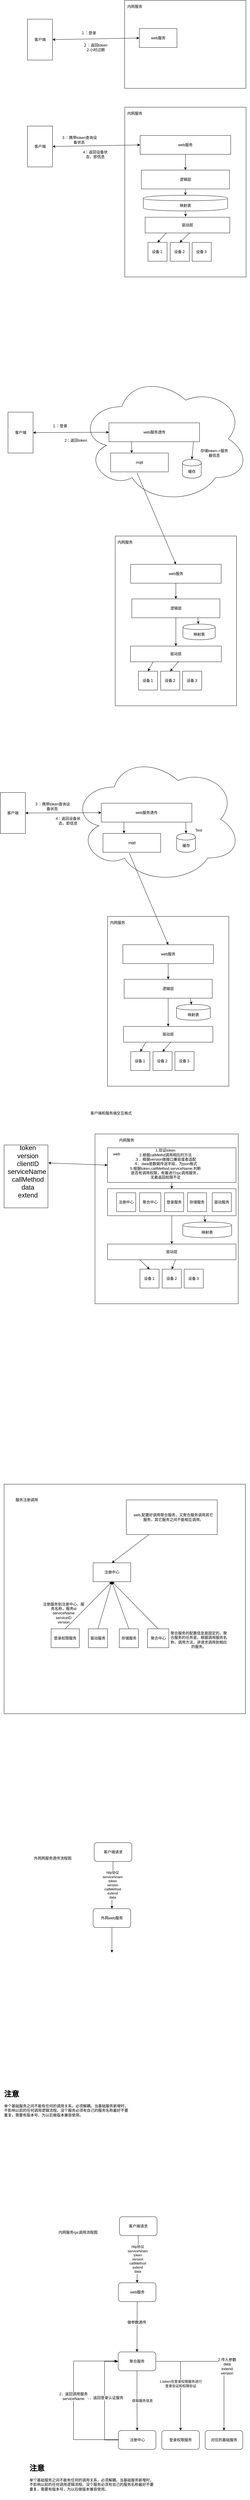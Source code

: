 <mxfile version="10.8.5" type="device"><diagram id="QheLz47BeEWIalcSN6nr" name="Page-1"><mxGraphModel dx="1074" dy="792" grid="1" gridSize="10" guides="1" tooltips="1" connect="1" arrows="1" fold="1" page="1" pageScale="1" pageWidth="827" pageHeight="1169" math="0" shadow="0"><root><mxCell id="0"/><mxCell id="1" parent="0"/><mxCell id="Yyx5vrBMHqemGRIIBOED-1" value="客户端" style="rounded=0;whiteSpace=wrap;html=1;" parent="1" vertex="1"><mxGeometry x="114.5" y="90" width="80" height="130" as="geometry"/></mxCell><mxCell id="Yyx5vrBMHqemGRIIBOED-3" value="" style="rounded=0;whiteSpace=wrap;html=1;" parent="1" vertex="1"><mxGeometry x="424.5" y="30" width="387" height="280" as="geometry"/></mxCell><mxCell id="Yyx5vrBMHqemGRIIBOED-7" value="１：登录" style="text;html=1;strokeColor=none;fillColor=none;align=center;verticalAlign=middle;whiteSpace=wrap;rounded=0;" parent="1" vertex="1"><mxGeometry x="280" y="124" width="59" height="20" as="geometry"/></mxCell><mxCell id="Yyx5vrBMHqemGRIIBOED-8" value="内网服务" style="text;html=1;strokeColor=none;fillColor=none;align=center;verticalAlign=middle;whiteSpace=wrap;rounded=0;" parent="1" vertex="1"><mxGeometry x="431.5" y="40" width="50" height="20" as="geometry"/></mxCell><mxCell id="Yyx5vrBMHqemGRIIBOED-9" value="web服务" style="rounded=0;whiteSpace=wrap;html=1;" parent="1" vertex="1"><mxGeometry x="471.5" y="120" width="120" height="60" as="geometry"/></mxCell><mxCell id="Yyx5vrBMHqemGRIIBOED-11" value="" style="endArrow=classic;startArrow=classic;html=1;entryX=0;entryY=0.5;entryDx=0;entryDy=0;exitX=1;exitY=0.5;exitDx=0;exitDy=0;" parent="1" source="Yyx5vrBMHqemGRIIBOED-1" target="Yyx5vrBMHqemGRIIBOED-9" edge="1"><mxGeometry width="50" height="50" relative="1" as="geometry"><mxPoint x="114.5" y="444" as="sourcePoint"/><mxPoint x="164.5" y="394" as="targetPoint"/></mxGeometry></mxCell><mxCell id="Yyx5vrBMHqemGRIIBOED-12" value="２：返回token２小时过期" style="text;html=1;strokeColor=none;fillColor=none;align=center;verticalAlign=middle;whiteSpace=wrap;rounded=0;" parent="1" vertex="1"><mxGeometry x="286.5" y="170" width="88" height="20" as="geometry"/></mxCell><mxCell id="Yyx5vrBMHqemGRIIBOED-17" value="客户端" style="rounded=0;whiteSpace=wrap;html=1;" parent="1" vertex="1"><mxGeometry x="114.5" y="430" width="80" height="130" as="geometry"/></mxCell><mxCell id="Yyx5vrBMHqemGRIIBOED-18" value="" style="rounded=0;whiteSpace=wrap;html=1;" parent="1" vertex="1"><mxGeometry x="425" y="370" width="387" height="540" as="geometry"/></mxCell><mxCell id="Yyx5vrBMHqemGRIIBOED-19" value="３：携带token查询设备状态" style="text;html=1;strokeColor=none;fillColor=none;align=center;verticalAlign=middle;whiteSpace=wrap;rounded=0;" parent="1" vertex="1"><mxGeometry x="220" y="464" width="119" height="20" as="geometry"/></mxCell><mxCell id="Yyx5vrBMHqemGRIIBOED-20" value="内网服务" style="text;html=1;strokeColor=none;fillColor=none;align=center;verticalAlign=middle;whiteSpace=wrap;rounded=0;" parent="1" vertex="1"><mxGeometry x="431.5" y="380" width="50" height="20" as="geometry"/></mxCell><mxCell id="Yyx5vrBMHqemGRIIBOED-30" value="" style="edgeStyle=orthogonalEdgeStyle;rounded=0;orthogonalLoop=1;jettySize=auto;html=1;" parent="1" source="Yyx5vrBMHqemGRIIBOED-21" target="Yyx5vrBMHqemGRIIBOED-24" edge="1"><mxGeometry relative="1" as="geometry"/></mxCell><mxCell id="Yyx5vrBMHqemGRIIBOED-21" value="web服务" style="rounded=0;whiteSpace=wrap;html=1;" parent="1" vertex="1"><mxGeometry x="474" y="460" width="289" height="60" as="geometry"/></mxCell><mxCell id="Yyx5vrBMHqemGRIIBOED-22" value="" style="endArrow=classic;startArrow=classic;html=1;entryX=0;entryY=0.5;entryDx=0;entryDy=0;exitX=1;exitY=0.5;exitDx=0;exitDy=0;" parent="1" source="Yyx5vrBMHqemGRIIBOED-17" target="Yyx5vrBMHqemGRIIBOED-21" edge="1"><mxGeometry width="50" height="50" relative="1" as="geometry"><mxPoint x="114.5" y="784" as="sourcePoint"/><mxPoint x="164.5" y="734" as="targetPoint"/></mxGeometry></mxCell><mxCell id="Yyx5vrBMHqemGRIIBOED-23" value="4：返回设备状态，即信息" style="text;html=1;strokeColor=none;fillColor=none;align=center;verticalAlign=middle;whiteSpace=wrap;rounded=0;" parent="1" vertex="1"><mxGeometry x="286.5" y="510" width="88" height="20" as="geometry"/></mxCell><mxCell id="Yyx5vrBMHqemGRIIBOED-24" value="逻辑层" style="rounded=0;whiteSpace=wrap;html=1;" parent="1" vertex="1"><mxGeometry x="478" y="570" width="281" height="60" as="geometry"/></mxCell><mxCell id="Yyx5vrBMHqemGRIIBOED-25" value="映射表" style="shape=cylinder;whiteSpace=wrap;html=1;boundedLbl=1;backgroundOutline=1;" parent="1" vertex="1"><mxGeometry x="484" y="650" width="269" height="50" as="geometry"/></mxCell><mxCell id="Yyx5vrBMHqemGRIIBOED-26" value="驱动层" style="rounded=0;whiteSpace=wrap;html=1;" parent="1" vertex="1"><mxGeometry x="490" y="720" width="270" height="50" as="geometry"/></mxCell><mxCell id="Yyx5vrBMHqemGRIIBOED-27" value="设备１" style="rounded=0;whiteSpace=wrap;html=1;" parent="1" vertex="1"><mxGeometry x="499" y="800" width="61" height="60" as="geometry"/></mxCell><mxCell id="Yyx5vrBMHqemGRIIBOED-28" value="设备２" style="rounded=0;whiteSpace=wrap;html=1;" parent="1" vertex="1"><mxGeometry x="570" y="800" width="61" height="60" as="geometry"/></mxCell><mxCell id="Yyx5vrBMHqemGRIIBOED-29" value="设备３" style="rounded=0;whiteSpace=wrap;html=1;" parent="1" vertex="1"><mxGeometry x="640" y="800" width="61" height="60" as="geometry"/></mxCell><mxCell id="Yyx5vrBMHqemGRIIBOED-33" value="" style="endArrow=classic;html=1;exitX=0.5;exitY=1;exitDx=0;exitDy=0;" parent="1" source="Yyx5vrBMHqemGRIIBOED-24" target="Yyx5vrBMHqemGRIIBOED-25" edge="1"><mxGeometry width="50" height="50" relative="1" as="geometry"><mxPoint x="110" y="980" as="sourcePoint"/><mxPoint x="160" y="930" as="targetPoint"/></mxGeometry></mxCell><mxCell id="Yyx5vrBMHqemGRIIBOED-34" value="" style="endArrow=classic;html=1;exitX=0.5;exitY=1;exitDx=0;exitDy=0;entryX=0.478;entryY=-0.04;entryDx=0;entryDy=0;entryPerimeter=0;" parent="1" source="Yyx5vrBMHqemGRIIBOED-25" target="Yyx5vrBMHqemGRIIBOED-26" edge="1"><mxGeometry width="50" height="50" relative="1" as="geometry"><mxPoint x="110" y="980" as="sourcePoint"/><mxPoint x="160" y="930" as="targetPoint"/></mxGeometry></mxCell><mxCell id="Yyx5vrBMHqemGRIIBOED-35" value="" style="endArrow=classic;html=1;exitX=0.25;exitY=1;exitDx=0;exitDy=0;entryX=0.5;entryY=0;entryDx=0;entryDy=0;" parent="1" source="Yyx5vrBMHqemGRIIBOED-26" target="Yyx5vrBMHqemGRIIBOED-27" edge="1"><mxGeometry width="50" height="50" relative="1" as="geometry"><mxPoint x="110" y="980" as="sourcePoint"/><mxPoint x="160" y="930" as="targetPoint"/></mxGeometry></mxCell><mxCell id="Yyx5vrBMHqemGRIIBOED-36" value="" style="endArrow=classic;html=1;exitX=0.53;exitY=0.98;exitDx=0;exitDy=0;exitPerimeter=0;entryX=0.5;entryY=0;entryDx=0;entryDy=0;" parent="1" source="Yyx5vrBMHqemGRIIBOED-26" target="Yyx5vrBMHqemGRIIBOED-28" edge="1"><mxGeometry width="50" height="50" relative="1" as="geometry"><mxPoint x="110" y="980" as="sourcePoint"/><mxPoint x="160" y="930" as="targetPoint"/></mxGeometry></mxCell><mxCell id="Yyx5vrBMHqemGRIIBOED-38" value="" style="rounded=0;whiteSpace=wrap;html=1;" parent="1" vertex="1"><mxGeometry x="394.5" y="1734" width="387" height="540" as="geometry"/></mxCell><mxCell id="Yyx5vrBMHqemGRIIBOED-40" value="内网服务" style="text;html=1;strokeColor=none;fillColor=none;align=center;verticalAlign=middle;whiteSpace=wrap;rounded=0;" parent="1" vertex="1"><mxGeometry x="401" y="1744" width="50" height="20" as="geometry"/></mxCell><mxCell id="Yyx5vrBMHqemGRIIBOED-41" value="" style="edgeStyle=orthogonalEdgeStyle;rounded=0;orthogonalLoop=1;jettySize=auto;html=1;" parent="1" source="Yyx5vrBMHqemGRIIBOED-42" target="Yyx5vrBMHqemGRIIBOED-45" edge="1"><mxGeometry relative="1" as="geometry"/></mxCell><mxCell id="Yyx5vrBMHqemGRIIBOED-42" value="web服务" style="rounded=0;whiteSpace=wrap;html=1;" parent="1" vertex="1"><mxGeometry x="443.5" y="1824" width="289" height="60" as="geometry"/></mxCell><mxCell id="Yyx5vrBMHqemGRIIBOED-45" value="逻辑层" style="rounded=0;whiteSpace=wrap;html=1;" parent="1" vertex="1"><mxGeometry x="447.5" y="1934" width="281" height="60" as="geometry"/></mxCell><mxCell id="Yyx5vrBMHqemGRIIBOED-46" value="映射表" style="shape=cylinder;whiteSpace=wrap;html=1;boundedLbl=1;backgroundOutline=1;" parent="1" vertex="1"><mxGeometry x="610.5" y="2014" width="103" height="50" as="geometry"/></mxCell><mxCell id="Yyx5vrBMHqemGRIIBOED-47" value="驱动层" style="rounded=0;whiteSpace=wrap;html=1;" parent="1" vertex="1"><mxGeometry x="443" y="2084" width="290" height="50" as="geometry"/></mxCell><mxCell id="Yyx5vrBMHqemGRIIBOED-48" value="设备１" style="rounded=0;whiteSpace=wrap;html=1;" parent="1" vertex="1"><mxGeometry x="468.5" y="2164" width="61" height="60" as="geometry"/></mxCell><mxCell id="Yyx5vrBMHqemGRIIBOED-49" value="设备２" style="rounded=0;whiteSpace=wrap;html=1;" parent="1" vertex="1"><mxGeometry x="539.5" y="2164" width="61" height="60" as="geometry"/></mxCell><mxCell id="Yyx5vrBMHqemGRIIBOED-50" value="设备３" style="rounded=0;whiteSpace=wrap;html=1;" parent="1" vertex="1"><mxGeometry x="609.5" y="2164" width="61" height="60" as="geometry"/></mxCell><mxCell id="Yyx5vrBMHqemGRIIBOED-51" value="" style="endArrow=classic;html=1;exitX=0.75;exitY=1;exitDx=0;exitDy=0;" parent="1" source="Yyx5vrBMHqemGRIIBOED-45" target="Yyx5vrBMHqemGRIIBOED-46" edge="1"><mxGeometry width="50" height="50" relative="1" as="geometry"><mxPoint x="79.5" y="2344" as="sourcePoint"/><mxPoint x="129.5" y="2294" as="targetPoint"/></mxGeometry></mxCell><mxCell id="Yyx5vrBMHqemGRIIBOED-53" value="" style="endArrow=classic;html=1;exitX=0.25;exitY=1;exitDx=0;exitDy=0;entryX=0.5;entryY=0;entryDx=0;entryDy=0;" parent="1" source="Yyx5vrBMHqemGRIIBOED-47" target="Yyx5vrBMHqemGRIIBOED-48" edge="1"><mxGeometry width="50" height="50" relative="1" as="geometry"><mxPoint x="79.5" y="2344" as="sourcePoint"/><mxPoint x="129.5" y="2294" as="targetPoint"/></mxGeometry></mxCell><mxCell id="Yyx5vrBMHqemGRIIBOED-54" value="" style="endArrow=classic;html=1;exitX=0.53;exitY=0.98;exitDx=0;exitDy=0;exitPerimeter=0;entryX=0.5;entryY=0;entryDx=0;entryDy=0;" parent="1" source="Yyx5vrBMHqemGRIIBOED-47" target="Yyx5vrBMHqemGRIIBOED-49" edge="1"><mxGeometry width="50" height="50" relative="1" as="geometry"><mxPoint x="79.5" y="2344" as="sourcePoint"/><mxPoint x="129.5" y="2294" as="targetPoint"/></mxGeometry></mxCell><mxCell id="Yyx5vrBMHqemGRIIBOED-55" value="" style="ellipse;shape=cloud;whiteSpace=wrap;html=1;" parent="1" vertex="1"><mxGeometry x="280" y="1220" width="543" height="410" as="geometry"/></mxCell><mxCell id="Yyx5vrBMHqemGRIIBOED-56" value="客户端" style="rounded=0;whiteSpace=wrap;html=1;" parent="1" vertex="1"><mxGeometry x="52.5" y="1340" width="80" height="130" as="geometry"/></mxCell><mxCell id="Yyx5vrBMHqemGRIIBOED-57" value="１：登录" style="text;html=1;strokeColor=none;fillColor=none;align=center;verticalAlign=middle;whiteSpace=wrap;rounded=0;" parent="1" vertex="1"><mxGeometry x="158" y="1374" width="119" height="20" as="geometry"/></mxCell><mxCell id="Yyx5vrBMHqemGRIIBOED-59" value="web服务透传" style="rounded=0;whiteSpace=wrap;html=1;" parent="1" vertex="1"><mxGeometry x="374.5" y="1374" width="289" height="60" as="geometry"/></mxCell><mxCell id="Yyx5vrBMHqemGRIIBOED-60" value="" style="endArrow=classic;startArrow=classic;html=1;entryX=0;entryY=0.5;entryDx=0;entryDy=0;exitX=1;exitY=0.5;exitDx=0;exitDy=0;" parent="1" source="Yyx5vrBMHqemGRIIBOED-56" target="Yyx5vrBMHqemGRIIBOED-59" edge="1"><mxGeometry width="50" height="50" relative="1" as="geometry"><mxPoint x="52.5" y="1694" as="sourcePoint"/><mxPoint x="102.5" y="1644" as="targetPoint"/></mxGeometry></mxCell><mxCell id="Yyx5vrBMHqemGRIIBOED-61" value="2：返回token" style="text;html=1;strokeColor=none;fillColor=none;align=center;verticalAlign=middle;whiteSpace=wrap;rounded=0;" parent="1" vertex="1"><mxGeometry x="224.5" y="1420" width="88" height="20" as="geometry"/></mxCell><mxCell id="Yyx5vrBMHqemGRIIBOED-62" value="缓存" style="shape=cylinder;whiteSpace=wrap;html=1;boundedLbl=1;backgroundOutline=1;" parent="1" vertex="1"><mxGeometry x="609" y="1490" width="60" height="60" as="geometry"/></mxCell><mxCell id="Yyx5vrBMHqemGRIIBOED-63" value="mqtt" style="rounded=0;whiteSpace=wrap;html=1;" parent="1" vertex="1"><mxGeometry x="380" y="1470" width="184" height="60" as="geometry"/></mxCell><mxCell id="Yyx5vrBMHqemGRIIBOED-65" value="" style="endArrow=classic;html=1;exitX=0.933;exitY=1;exitDx=0;exitDy=0;exitPerimeter=0;entryX=0.5;entryY=0;entryDx=0;entryDy=0;" parent="1" source="Yyx5vrBMHqemGRIIBOED-59" target="Yyx5vrBMHqemGRIIBOED-62" edge="1"><mxGeometry width="50" height="50" relative="1" as="geometry"><mxPoint x="663.5" y="1680" as="sourcePoint"/><mxPoint x="713.5" y="1630" as="targetPoint"/></mxGeometry></mxCell><mxCell id="Yyx5vrBMHqemGRIIBOED-66" value="" style="endArrow=classic;html=1;exitX=0.25;exitY=1;exitDx=0;exitDy=0;entryX=0.364;entryY=0;entryDx=0;entryDy=0;entryPerimeter=0;" parent="1" source="Yyx5vrBMHqemGRIIBOED-59" target="Yyx5vrBMHqemGRIIBOED-63" edge="1"><mxGeometry width="50" height="50" relative="1" as="geometry"><mxPoint x="363" y="1630" as="sourcePoint"/><mxPoint x="413" y="1580" as="targetPoint"/></mxGeometry></mxCell><mxCell id="Yyx5vrBMHqemGRIIBOED-67" value="" style="endArrow=classic;html=1;exitX=0.457;exitY=1.05;exitDx=0;exitDy=0;entryX=0.5;entryY=0;entryDx=0;entryDy=0;exitPerimeter=0;" parent="1" source="Yyx5vrBMHqemGRIIBOED-63" target="Yyx5vrBMHqemGRIIBOED-42" edge="1"><mxGeometry width="50" height="50" relative="1" as="geometry"><mxPoint x="478" y="1530" as="sourcePoint"/><mxPoint x="470" y="1820" as="targetPoint"/></mxGeometry></mxCell><mxCell id="Yyx5vrBMHqemGRIIBOED-68" value="" style="rounded=0;whiteSpace=wrap;html=1;" parent="1" vertex="1"><mxGeometry x="370" y="2944" width="387" height="540" as="geometry"/></mxCell><mxCell id="Yyx5vrBMHqemGRIIBOED-69" value="内网服务" style="text;html=1;strokeColor=none;fillColor=none;align=center;verticalAlign=middle;whiteSpace=wrap;rounded=0;" parent="1" vertex="1"><mxGeometry x="376.5" y="2954" width="50" height="20" as="geometry"/></mxCell><mxCell id="Yyx5vrBMHqemGRIIBOED-70" value="" style="edgeStyle=orthogonalEdgeStyle;rounded=0;orthogonalLoop=1;jettySize=auto;html=1;" parent="1" source="Yyx5vrBMHqemGRIIBOED-71" target="Yyx5vrBMHqemGRIIBOED-72" edge="1"><mxGeometry relative="1" as="geometry"/></mxCell><mxCell id="Yyx5vrBMHqemGRIIBOED-71" value="web服务" style="rounded=0;whiteSpace=wrap;html=1;" parent="1" vertex="1"><mxGeometry x="419" y="3034" width="289" height="60" as="geometry"/></mxCell><mxCell id="Yyx5vrBMHqemGRIIBOED-72" value="逻辑层" style="rounded=0;whiteSpace=wrap;html=1;" parent="1" vertex="1"><mxGeometry x="423" y="3144" width="281" height="60" as="geometry"/></mxCell><mxCell id="Yyx5vrBMHqemGRIIBOED-73" value="映射表" style="shape=cylinder;whiteSpace=wrap;html=1;boundedLbl=1;backgroundOutline=1;" parent="1" vertex="1"><mxGeometry x="590" y="3224" width="108" height="50" as="geometry"/></mxCell><mxCell id="Yyx5vrBMHqemGRIIBOED-74" value="驱动层" style="rounded=0;whiteSpace=wrap;html=1;" parent="1" vertex="1"><mxGeometry x="421" y="3294" width="285" height="50" as="geometry"/></mxCell><mxCell id="Yyx5vrBMHqemGRIIBOED-75" value="设备１" style="rounded=0;whiteSpace=wrap;html=1;" parent="1" vertex="1"><mxGeometry x="444" y="3374" width="61" height="60" as="geometry"/></mxCell><mxCell id="Yyx5vrBMHqemGRIIBOED-76" value="设备２" style="rounded=0;whiteSpace=wrap;html=1;" parent="1" vertex="1"><mxGeometry x="515" y="3374" width="61" height="60" as="geometry"/></mxCell><mxCell id="Yyx5vrBMHqemGRIIBOED-77" value="设备３" style="rounded=0;whiteSpace=wrap;html=1;" parent="1" vertex="1"><mxGeometry x="585" y="3374" width="61" height="60" as="geometry"/></mxCell><mxCell id="Yyx5vrBMHqemGRIIBOED-78" value="" style="endArrow=classic;html=1;exitX=0.75;exitY=1;exitDx=0;exitDy=0;" parent="1" source="Yyx5vrBMHqemGRIIBOED-72" target="Yyx5vrBMHqemGRIIBOED-73" edge="1"><mxGeometry width="50" height="50" relative="1" as="geometry"><mxPoint x="55" y="3554" as="sourcePoint"/><mxPoint x="105" y="3504" as="targetPoint"/></mxGeometry></mxCell><mxCell id="Yyx5vrBMHqemGRIIBOED-80" value="" style="endArrow=classic;html=1;exitX=0.25;exitY=1;exitDx=0;exitDy=0;entryX=0.5;entryY=0;entryDx=0;entryDy=0;" parent="1" source="Yyx5vrBMHqemGRIIBOED-74" target="Yyx5vrBMHqemGRIIBOED-75" edge="1"><mxGeometry width="50" height="50" relative="1" as="geometry"><mxPoint x="55" y="3554" as="sourcePoint"/><mxPoint x="105" y="3504" as="targetPoint"/></mxGeometry></mxCell><mxCell id="Yyx5vrBMHqemGRIIBOED-81" value="" style="endArrow=classic;html=1;exitX=0.53;exitY=0.98;exitDx=0;exitDy=0;exitPerimeter=0;entryX=0.5;entryY=0;entryDx=0;entryDy=0;" parent="1" source="Yyx5vrBMHqemGRIIBOED-74" target="Yyx5vrBMHqemGRIIBOED-76" edge="1"><mxGeometry width="50" height="50" relative="1" as="geometry"><mxPoint x="55" y="3554" as="sourcePoint"/><mxPoint x="105" y="3504" as="targetPoint"/></mxGeometry></mxCell><mxCell id="Yyx5vrBMHqemGRIIBOED-82" value="" style="ellipse;shape=cloud;whiteSpace=wrap;html=1;" parent="1" vertex="1"><mxGeometry x="255.5" y="2430" width="543" height="410" as="geometry"/></mxCell><mxCell id="Yyx5vrBMHqemGRIIBOED-83" value="客户端" style="rounded=0;whiteSpace=wrap;html=1;" parent="1" vertex="1"><mxGeometry x="28" y="2550" width="80" height="130" as="geometry"/></mxCell><mxCell id="Yyx5vrBMHqemGRIIBOED-84" value="３：携带token查询设备状态" style="text;html=1;strokeColor=none;fillColor=none;align=center;verticalAlign=middle;whiteSpace=wrap;rounded=0;" parent="1" vertex="1"><mxGeometry x="133.5" y="2584" width="119" height="20" as="geometry"/></mxCell><mxCell id="Yyx5vrBMHqemGRIIBOED-85" value="web服务透传" style="rounded=0;whiteSpace=wrap;html=1;" parent="1" vertex="1"><mxGeometry x="350" y="2584" width="289" height="60" as="geometry"/></mxCell><mxCell id="Yyx5vrBMHqemGRIIBOED-86" value="" style="endArrow=classic;startArrow=classic;html=1;entryX=0;entryY=0.5;entryDx=0;entryDy=0;exitX=1;exitY=0.5;exitDx=0;exitDy=0;" parent="1" source="Yyx5vrBMHqemGRIIBOED-83" target="Yyx5vrBMHqemGRIIBOED-85" edge="1"><mxGeometry width="50" height="50" relative="1" as="geometry"><mxPoint x="28" y="2904" as="sourcePoint"/><mxPoint x="78" y="2854" as="targetPoint"/></mxGeometry></mxCell><mxCell id="Yyx5vrBMHqemGRIIBOED-87" value="4：返回设备状态，即信息" style="text;html=1;strokeColor=none;fillColor=none;align=center;verticalAlign=middle;whiteSpace=wrap;rounded=0;" parent="1" vertex="1"><mxGeometry x="200" y="2630" width="88" height="20" as="geometry"/></mxCell><mxCell id="Yyx5vrBMHqemGRIIBOED-88" value="缓存" style="shape=cylinder;whiteSpace=wrap;html=1;boundedLbl=1;backgroundOutline=1;" parent="1" vertex="1"><mxGeometry x="590.5" y="2680" width="60" height="60" as="geometry"/></mxCell><mxCell id="Yyx5vrBMHqemGRIIBOED-89" value="mqtt" style="rounded=0;whiteSpace=wrap;html=1;" parent="1" vertex="1"><mxGeometry x="355.5" y="2680" width="184" height="60" as="geometry"/></mxCell><mxCell id="Yyx5vrBMHqemGRIIBOED-90" value="" style="endArrow=classic;html=1;exitX=0.933;exitY=1;exitDx=0;exitDy=0;exitPerimeter=0;entryX=0.5;entryY=0;entryDx=0;entryDy=0;" parent="1" source="Yyx5vrBMHqemGRIIBOED-85" target="Yyx5vrBMHqemGRIIBOED-88" edge="1"><mxGeometry width="50" height="50" relative="1" as="geometry"><mxPoint x="639" y="2890" as="sourcePoint"/><mxPoint x="689" y="2840" as="targetPoint"/></mxGeometry></mxCell><mxCell id="Yyx5vrBMHqemGRIIBOED-91" value="" style="endArrow=classic;html=1;exitX=0.25;exitY=1;exitDx=0;exitDy=0;entryX=0.364;entryY=0;entryDx=0;entryDy=0;entryPerimeter=0;" parent="1" source="Yyx5vrBMHqemGRIIBOED-85" target="Yyx5vrBMHqemGRIIBOED-89" edge="1"><mxGeometry width="50" height="50" relative="1" as="geometry"><mxPoint x="338.5" y="2840" as="sourcePoint"/><mxPoint x="388.5" y="2790" as="targetPoint"/></mxGeometry></mxCell><mxCell id="Yyx5vrBMHqemGRIIBOED-92" value="" style="endArrow=classic;html=1;exitX=0.457;exitY=1.05;exitDx=0;exitDy=0;entryX=0.5;entryY=0;entryDx=0;entryDy=0;exitPerimeter=0;" parent="1" source="Yyx5vrBMHqemGRIIBOED-89" target="Yyx5vrBMHqemGRIIBOED-71" edge="1"><mxGeometry width="50" height="50" relative="1" as="geometry"><mxPoint x="453.5" y="2740" as="sourcePoint"/><mxPoint x="445.5" y="3030" as="targetPoint"/></mxGeometry></mxCell><mxCell id="Yyx5vrBMHqemGRIIBOED-93" value="存储token-&amp;gt;服务器信息" style="text;html=1;strokeColor=none;fillColor=none;align=center;verticalAlign=middle;whiteSpace=wrap;rounded=0;" parent="1" vertex="1"><mxGeometry x="661" y="1460" width="99" height="20" as="geometry"/></mxCell><mxCell id="feKsA37Vv8ZbDocz_2xh-1" value="Text" style="text;html=1;strokeColor=none;fillColor=none;align=center;verticalAlign=middle;whiteSpace=wrap;rounded=0;" parent="1" vertex="1"><mxGeometry x="641" y="2660" width="40" height="20" as="geometry"/></mxCell><mxCell id="FNCm91-w2uXxw-qUOzxj-2" value="客户端和服务端交互格式" style="text;html=1;strokeColor=none;fillColor=none;align=center;verticalAlign=middle;whiteSpace=wrap;rounded=0;" parent="1" vertex="1"><mxGeometry x="173" y="3560" width="417" height="20" as="geometry"/></mxCell><mxCell id="FNCm91-w2uXxw-qUOzxj-3" value="" style="rounded=0;whiteSpace=wrap;html=1;" parent="1" vertex="1"><mxGeometry x="40" y="3671" width="140" height="200" as="geometry"/></mxCell><mxCell id="FNCm91-w2uXxw-qUOzxj-4" value="&lt;font style=&quot;font-size: 21px&quot;&gt;token&lt;br&gt;version&lt;br&gt;clientID&lt;br&gt;serviceName&amp;nbsp;&lt;br&gt;callMethod&lt;br&gt;data&lt;br&gt;extend&lt;/font&gt;&lt;br&gt;" style="text;html=1;strokeColor=none;fillColor=none;align=center;verticalAlign=middle;whiteSpace=wrap;rounded=0;" parent="1" vertex="1"><mxGeometry x="95.5" y="3750" width="40" height="10" as="geometry"/></mxCell><mxCell id="FNCm91-w2uXxw-qUOzxj-13" value="" style="rounded=0;whiteSpace=wrap;html=1;" parent="1" vertex="1"><mxGeometry x="330" y="3636" width="457" height="540" as="geometry"/></mxCell><mxCell id="FNCm91-w2uXxw-qUOzxj-14" value="内网服务" style="text;html=1;strokeColor=none;fillColor=none;align=center;verticalAlign=middle;whiteSpace=wrap;rounded=0;" parent="1" vertex="1"><mxGeometry x="406" y="3646" width="50" height="20" as="geometry"/></mxCell><mxCell id="FNCm91-w2uXxw-qUOzxj-15" value="" style="edgeStyle=orthogonalEdgeStyle;rounded=0;orthogonalLoop=1;jettySize=auto;html=1;" parent="1" source="FNCm91-w2uXxw-qUOzxj-16" target="FNCm91-w2uXxw-qUOzxj-17" edge="1"><mxGeometry relative="1" as="geometry"/></mxCell><mxCell id="FNCm91-w2uXxw-qUOzxj-16" value="" style="rounded=0;whiteSpace=wrap;html=1;" parent="1" vertex="1"><mxGeometry x="370" y="3680" width="410" height="110" as="geometry"/></mxCell><mxCell id="FNCm91-w2uXxw-qUOzxj-17" value="" style="rounded=0;whiteSpace=wrap;html=1;" parent="1" vertex="1"><mxGeometry x="370" y="3810" width="410" height="86" as="geometry"/></mxCell><mxCell id="FNCm91-w2uXxw-qUOzxj-18" value="映射表" style="shape=cylinder;whiteSpace=wrap;html=1;boundedLbl=1;backgroundOutline=1;" parent="1" vertex="1"><mxGeometry x="610" y="3916" width="156" height="50" as="geometry"/></mxCell><mxCell id="FNCm91-w2uXxw-qUOzxj-19" value="驱动层" style="rounded=0;whiteSpace=wrap;html=1;" parent="1" vertex="1"><mxGeometry x="370" y="3986" width="410" height="50" as="geometry"/></mxCell><mxCell id="FNCm91-w2uXxw-qUOzxj-20" value="设备１" style="rounded=0;whiteSpace=wrap;html=1;" parent="1" vertex="1"><mxGeometry x="473.5" y="4066" width="61" height="60" as="geometry"/></mxCell><mxCell id="FNCm91-w2uXxw-qUOzxj-21" value="设备２" style="rounded=0;whiteSpace=wrap;html=1;" parent="1" vertex="1"><mxGeometry x="544.5" y="4066" width="61" height="60" as="geometry"/></mxCell><mxCell id="FNCm91-w2uXxw-qUOzxj-22" value="设备３" style="rounded=0;whiteSpace=wrap;html=1;" parent="1" vertex="1"><mxGeometry x="614.5" y="4066" width="61" height="60" as="geometry"/></mxCell><mxCell id="FNCm91-w2uXxw-qUOzxj-23" value="" style="endArrow=classic;html=1;exitX=0.75;exitY=1;exitDx=0;exitDy=0;" parent="1" source="FNCm91-w2uXxw-qUOzxj-17" target="FNCm91-w2uXxw-qUOzxj-18" edge="1"><mxGeometry width="50" height="50" relative="1" as="geometry"><mxPoint x="84.5" y="4246" as="sourcePoint"/><mxPoint x="134.5" y="4196" as="targetPoint"/></mxGeometry></mxCell><mxCell id="FNCm91-w2uXxw-qUOzxj-25" value="" style="endArrow=classic;html=1;exitX=0.25;exitY=1;exitDx=0;exitDy=0;entryX=0.5;entryY=0;entryDx=0;entryDy=0;" parent="1" source="FNCm91-w2uXxw-qUOzxj-19" target="FNCm91-w2uXxw-qUOzxj-20" edge="1"><mxGeometry width="50" height="50" relative="1" as="geometry"><mxPoint x="84.5" y="4246" as="sourcePoint"/><mxPoint x="134.5" y="4196" as="targetPoint"/></mxGeometry></mxCell><mxCell id="FNCm91-w2uXxw-qUOzxj-26" value="" style="endArrow=classic;html=1;exitX=0.53;exitY=0.98;exitDx=0;exitDy=0;exitPerimeter=0;entryX=0.5;entryY=0;entryDx=0;entryDy=0;" parent="1" source="FNCm91-w2uXxw-qUOzxj-19" target="FNCm91-w2uXxw-qUOzxj-21" edge="1"><mxGeometry width="50" height="50" relative="1" as="geometry"><mxPoint x="84.5" y="4246" as="sourcePoint"/><mxPoint x="134.5" y="4196" as="targetPoint"/></mxGeometry></mxCell><mxCell id="FNCm91-w2uXxw-qUOzxj-27" value="" style="endArrow=classic;startArrow=classic;html=1;exitX=1.008;exitY=0.285;exitDx=0;exitDy=0;exitPerimeter=0;entryX=0;entryY=0.5;entryDx=0;entryDy=0;" parent="1" source="FNCm91-w2uXxw-qUOzxj-3" target="FNCm91-w2uXxw-qUOzxj-16" edge="1"><mxGeometry width="50" height="50" relative="1" as="geometry"><mxPoint x="230" y="3910" as="sourcePoint"/><mxPoint x="320" y="3770" as="targetPoint"/></mxGeometry></mxCell><mxCell id="FNCm91-w2uXxw-qUOzxj-28" value="web" style="text;html=1;strokeColor=none;fillColor=none;align=center;verticalAlign=middle;whiteSpace=wrap;rounded=0;" parent="1" vertex="1"><mxGeometry x="379" y="3690" width="40" height="20" as="geometry"/></mxCell><mxCell id="FNCm91-w2uXxw-qUOzxj-29" value="1.验证token&lt;br&gt;2.根据calMethd调用相应的方法&lt;br&gt;３．根据version做接口兼容或者适配&lt;br&gt;４．data是数据传送字段，为json格式&lt;br&gt;5.根据token,callMethod,serviceName,判断是否有调用权限，有着进行rpc调用服务，无着返回权限不足&lt;br&gt;" style="text;html=1;strokeColor=none;fillColor=none;align=center;verticalAlign=middle;whiteSpace=wrap;rounded=0;" parent="1" vertex="1"><mxGeometry x="440" y="3721" width="230" height="20" as="geometry"/></mxCell><mxCell id="FNCm91-w2uXxw-qUOzxj-30" value="注册中心" style="rounded=0;whiteSpace=wrap;html=1;" parent="1" vertex="1"><mxGeometry x="399" y="3823" width="61" height="60" as="geometry"/></mxCell><mxCell id="FNCm91-w2uXxw-qUOzxj-31" value="聚合中心" style="rounded=0;whiteSpace=wrap;html=1;" parent="1" vertex="1"><mxGeometry x="472" y="3823" width="68" height="60" as="geometry"/></mxCell><mxCell id="FNCm91-w2uXxw-qUOzxj-32" value="登录服务" style="rounded=0;whiteSpace=wrap;html=1;" parent="1" vertex="1"><mxGeometry x="552" y="3823" width="61" height="60" as="geometry"/></mxCell><mxCell id="FNCm91-w2uXxw-qUOzxj-33" value="存储服务" style="rounded=0;whiteSpace=wrap;html=1;" parent="1" vertex="1"><mxGeometry x="625" y="3823" width="61" height="60" as="geometry"/></mxCell><mxCell id="FNCm91-w2uXxw-qUOzxj-34" value="驱动服务" style="rounded=0;whiteSpace=wrap;html=1;" parent="1" vertex="1"><mxGeometry x="704" y="3823" width="61" height="60" as="geometry"/></mxCell><mxCell id="pasjhFs5XXjGYJFfa-9E-2" value="" style="endArrow=classic;html=1;" edge="1" parent="1" source="FNCm91-w2uXxw-qUOzxj-17" target="FNCm91-w2uXxw-qUOzxj-19"><mxGeometry width="50" height="50" relative="1" as="geometry"><mxPoint x="495.5" y="3966" as="sourcePoint"/><mxPoint x="545.5" y="3916" as="targetPoint"/></mxGeometry></mxCell><mxCell id="pasjhFs5XXjGYJFfa-9E-3" value="" style="edgeStyle=orthogonalEdgeStyle;rounded=0;orthogonalLoop=1;jettySize=auto;html=1;exitX=0.5;exitY=1;exitDx=0;exitDy=0;" edge="1" parent="1" source="Yyx5vrBMHqemGRIIBOED-72" target="Yyx5vrBMHqemGRIIBOED-74"><mxGeometry relative="1" as="geometry"><mxPoint x="570" y="3210" as="sourcePoint"/><mxPoint x="573.5" y="3234" as="targetPoint"/></mxGeometry></mxCell><mxCell id="pasjhFs5XXjGYJFfa-9E-4" value="" style="edgeStyle=orthogonalEdgeStyle;rounded=0;orthogonalLoop=1;jettySize=auto;html=1;entryX=0.5;entryY=0;entryDx=0;entryDy=0;exitX=0.5;exitY=1;exitDx=0;exitDy=0;" edge="1" parent="1" source="Yyx5vrBMHqemGRIIBOED-45" target="Yyx5vrBMHqemGRIIBOED-47"><mxGeometry relative="1" as="geometry"><mxPoint x="598" y="2009" as="sourcePoint"/><mxPoint x="598" y="2059" as="targetPoint"/></mxGeometry></mxCell><mxCell id="pasjhFs5XXjGYJFfa-9E-6" value="" style="rounded=0;whiteSpace=wrap;html=1;" vertex="1" parent="1"><mxGeometry x="40" y="4750" width="770" height="730" as="geometry"/></mxCell><mxCell id="pasjhFs5XXjGYJFfa-9E-7" value="注册中心" style="rounded=0;whiteSpace=wrap;html=1;" vertex="1" parent="1"><mxGeometry x="324" y="5000" width="120" height="60" as="geometry"/></mxCell><mxCell id="pasjhFs5XXjGYJFfa-9E-8" value="登录权限服务" style="rounded=0;whiteSpace=wrap;html=1;" vertex="1" parent="1"><mxGeometry x="190" y="5210" width="90" height="60" as="geometry"/></mxCell><mxCell id="pasjhFs5XXjGYJFfa-9E-9" value="存储服务" style="rounded=0;whiteSpace=wrap;html=1;" vertex="1" parent="1"><mxGeometry x="407.5" y="5210" width="61" height="60" as="geometry"/></mxCell><mxCell id="pasjhFs5XXjGYJFfa-9E-10" value="驱动服务" style="rounded=0;whiteSpace=wrap;html=1;" vertex="1" parent="1"><mxGeometry x="309" y="5210" width="61" height="60" as="geometry"/></mxCell><mxCell id="pasjhFs5XXjGYJFfa-9E-11" value="聚合中心" style="rounded=0;whiteSpace=wrap;html=1;" vertex="1" parent="1"><mxGeometry x="497.5" y="5210" width="68" height="60" as="geometry"/></mxCell><mxCell id="pasjhFs5XXjGYJFfa-9E-12" value="" style="endArrow=classic;html=1;entryX=0.5;entryY=1;entryDx=0;entryDy=0;exitX=0.5;exitY=0;exitDx=0;exitDy=0;" edge="1" parent="1" source="pasjhFs5XXjGYJFfa-9E-8" target="pasjhFs5XXjGYJFfa-9E-7"><mxGeometry width="50" height="50" relative="1" as="geometry"><mxPoint x="30" y="5550" as="sourcePoint"/><mxPoint x="80" y="5500" as="targetPoint"/></mxGeometry></mxCell><mxCell id="pasjhFs5XXjGYJFfa-9E-13" value="注册服务到注册中心，服务名称，服务id&lt;br&gt;serviceName&lt;br&gt;serviceID&lt;br&gt;version&lt;br&gt;" style="text;html=1;strokeColor=none;fillColor=none;align=center;verticalAlign=middle;whiteSpace=wrap;rounded=0;" vertex="1" parent="1"><mxGeometry x="160" y="5130" width="140" height="60" as="geometry"/></mxCell><mxCell id="pasjhFs5XXjGYJFfa-9E-14" value="" style="endArrow=classic;html=1;entryX=0.5;entryY=1;entryDx=0;entryDy=0;exitX=0.5;exitY=0;exitDx=0;exitDy=0;" edge="1" parent="1" source="pasjhFs5XXjGYJFfa-9E-11" target="pasjhFs5XXjGYJFfa-9E-7"><mxGeometry width="50" height="50" relative="1" as="geometry"><mxPoint x="30" y="5550" as="sourcePoint"/><mxPoint x="80" y="5500" as="targetPoint"/></mxGeometry></mxCell><mxCell id="pasjhFs5XXjGYJFfa-9E-15" value="" style="endArrow=classic;html=1;entryX=0.5;entryY=1;entryDx=0;entryDy=0;exitX=0.5;exitY=0;exitDx=0;exitDy=0;" edge="1" parent="1" source="pasjhFs5XXjGYJFfa-9E-9" target="pasjhFs5XXjGYJFfa-9E-7"><mxGeometry width="50" height="50" relative="1" as="geometry"><mxPoint x="30" y="5550" as="sourcePoint"/><mxPoint x="80" y="5500" as="targetPoint"/></mxGeometry></mxCell><mxCell id="pasjhFs5XXjGYJFfa-9E-16" value="" style="endArrow=classic;html=1;entryX=0.5;entryY=1;entryDx=0;entryDy=0;exitX=0.5;exitY=0;exitDx=0;exitDy=0;" edge="1" parent="1" source="pasjhFs5XXjGYJFfa-9E-10" target="pasjhFs5XXjGYJFfa-9E-7"><mxGeometry width="50" height="50" relative="1" as="geometry"><mxPoint x="30" y="5550" as="sourcePoint"/><mxPoint x="80" y="5500" as="targetPoint"/></mxGeometry></mxCell><mxCell id="pasjhFs5XXjGYJFfa-9E-17" value="" style="rounded=0;whiteSpace=wrap;html=1;" vertex="1" parent="1"><mxGeometry x="430" y="4800" width="290" height="110" as="geometry"/></mxCell><mxCell id="pasjhFs5XXjGYJFfa-9E-18" value="web,配置好调用聚合服务，又聚合服务调用其它服务，其它服务之间不能相互调用。&lt;br&gt;" style="text;html=1;strokeColor=none;fillColor=none;align=center;verticalAlign=middle;whiteSpace=wrap;rounded=0;" vertex="1" parent="1"><mxGeometry x="450" y="4845" width="260" height="20" as="geometry"/></mxCell><mxCell id="pasjhFs5XXjGYJFfa-9E-19" value="" style="endArrow=classic;html=1;entryX=0.5;entryY=0;entryDx=0;entryDy=0;" edge="1" parent="1" source="pasjhFs5XXjGYJFfa-9E-17" target="pasjhFs5XXjGYJFfa-9E-7"><mxGeometry width="50" height="50" relative="1" as="geometry"><mxPoint x="30" y="5550" as="sourcePoint"/><mxPoint x="80" y="5500" as="targetPoint"/></mxGeometry></mxCell><mxCell id="pasjhFs5XXjGYJFfa-9E-20" value="聚合服务的配置信息是固定的，聚合服务的任务是，根据调用服务名称，调用方法，讲请求调用到相应的服务。" style="text;html=1;strokeColor=none;fillColor=none;align=center;verticalAlign=middle;whiteSpace=wrap;rounded=0;" vertex="1" parent="1"><mxGeometry x="568" y="5235" width="186" height="20" as="geometry"/></mxCell><mxCell id="pasjhFs5XXjGYJFfa-9E-23" value="服务注册调用" style="text;html=1;strokeColor=none;fillColor=none;align=center;verticalAlign=middle;whiteSpace=wrap;rounded=0;" vertex="1" parent="1"><mxGeometry x="75" y="4790" width="75" height="20" as="geometry"/></mxCell><mxCell id="pasjhFs5XXjGYJFfa-9E-34" value="http协议&lt;br&gt;serviceNnam&lt;br&gt;token&lt;br&gt;version&lt;br&gt;callMethod&lt;br&gt;extend&lt;br&gt;data&lt;br&gt;" style="edgeStyle=orthogonalEdgeStyle;rounded=0;orthogonalLoop=1;jettySize=auto;html=1;" edge="1" parent="1" source="pasjhFs5XXjGYJFfa-9E-32" target="pasjhFs5XXjGYJFfa-9E-33"><mxGeometry relative="1" as="geometry"/></mxCell><mxCell id="pasjhFs5XXjGYJFfa-9E-32" value="客户端请求" style="rounded=1;whiteSpace=wrap;html=1;" vertex="1" parent="1"><mxGeometry x="327.5" y="5890" width="120" height="60" as="geometry"/></mxCell><mxCell id="pasjhFs5XXjGYJFfa-9E-36" value="" style="edgeStyle=orthogonalEdgeStyle;rounded=0;orthogonalLoop=1;jettySize=auto;html=1;" edge="1" parent="1" source="pasjhFs5XXjGYJFfa-9E-33"><mxGeometry relative="1" as="geometry"><mxPoint x="384" y="6240" as="targetPoint"/></mxGeometry></mxCell><mxCell id="pasjhFs5XXjGYJFfa-9E-33" value="外网web服务" style="rounded=1;whiteSpace=wrap;html=1;" vertex="1" parent="1"><mxGeometry x="324" y="6100" width="120" height="60" as="geometry"/></mxCell><mxCell id="pasjhFs5XXjGYJFfa-9E-53" value="外网网服务透传流程图" style="text;html=1;strokeColor=none;fillColor=none;align=center;verticalAlign=middle;whiteSpace=wrap;rounded=0;" vertex="1" parent="1"><mxGeometry x="130" y="5930" width="130" height="20" as="geometry"/></mxCell><mxCell id="pasjhFs5XXjGYJFfa-9E-54" value="&lt;h1&gt;注意&lt;/h1&gt;&lt;div&gt;单个基础服务之间不能有任何的调用关系，必须解耦。当基础服务新增时，不影响以前的任何调用逻辑流程。没个服务必须有自己的服务名称最好不要重复，需要有版本号，为以后做版本兼容使用。&lt;/div&gt;" style="text;html=1;strokeColor=none;fillColor=none;spacing=5;spacingTop=-20;whiteSpace=wrap;overflow=hidden;rounded=0;" vertex="1" parent="1"><mxGeometry x="35" y="6670" width="415" height="120" as="geometry"/></mxCell><mxCell id="pasjhFs5XXjGYJFfa-9E-56" value="http协议&lt;br&gt;serviceNnam&lt;br&gt;token&lt;br&gt;version&lt;br&gt;callMethod&lt;br&gt;extend&lt;br&gt;data&lt;br&gt;" style="edgeStyle=orthogonalEdgeStyle;rounded=0;orthogonalLoop=1;jettySize=auto;html=1;" edge="1" parent="1" source="pasjhFs5XXjGYJFfa-9E-57" target="pasjhFs5XXjGYJFfa-9E-61"><mxGeometry relative="1" as="geometry"/></mxCell><mxCell id="pasjhFs5XXjGYJFfa-9E-57" value="客户端请求" style="rounded=1;whiteSpace=wrap;html=1;" vertex="1" parent="1"><mxGeometry x="408" y="7080" width="120" height="60" as="geometry"/></mxCell><mxCell id="pasjhFs5XXjGYJFfa-9E-58" value="" style="edgeStyle=orthogonalEdgeStyle;rounded=0;orthogonalLoop=1;jettySize=auto;html=1;" edge="1" parent="1" source="pasjhFs5XXjGYJFfa-9E-61" target="pasjhFs5XXjGYJFfa-9E-64"><mxGeometry relative="1" as="geometry"/></mxCell><mxCell id="pasjhFs5XXjGYJFfa-9E-59" value="做参数透传" style="text;html=1;resizable=0;points=[];align=center;verticalAlign=middle;labelBackgroundColor=#ffffff;" vertex="1" connectable="0" parent="pasjhFs5XXjGYJFfa-9E-58"><mxGeometry y="-14" relative="1" as="geometry"><mxPoint x="13" y="-14" as="offset"/></mxGeometry></mxCell><mxCell id="pasjhFs5XXjGYJFfa-9E-60" value="1.token在登录权限服务进行&lt;br&gt;登录验证和权限验证&lt;br&gt;" style="edgeStyle=orthogonalEdgeStyle;rounded=0;orthogonalLoop=1;jettySize=auto;html=1;exitX=1;exitY=0.5;exitDx=0;exitDy=0;" edge="1" parent="1" source="pasjhFs5XXjGYJFfa-9E-64" target="pasjhFs5XXjGYJFfa-9E-62"><mxGeometry relative="1" as="geometry"/></mxCell><mxCell id="pasjhFs5XXjGYJFfa-9E-61" value="web服务" style="rounded=1;whiteSpace=wrap;html=1;" vertex="1" parent="1"><mxGeometry x="404.5" y="7290" width="120" height="60" as="geometry"/></mxCell><mxCell id="pasjhFs5XXjGYJFfa-9E-62" value="登录权限服务" style="rounded=1;whiteSpace=wrap;html=1;" vertex="1" parent="1"><mxGeometry x="543" y="7760" width="120" height="60" as="geometry"/></mxCell><mxCell id="pasjhFs5XXjGYJFfa-9E-63" value="获取服务信息&lt;br&gt;" style="edgeStyle=orthogonalEdgeStyle;rounded=0;orthogonalLoop=1;jettySize=auto;html=1;" edge="1" parent="1" source="pasjhFs5XXjGYJFfa-9E-64" target="pasjhFs5XXjGYJFfa-9E-67"><mxGeometry y="16" relative="1" as="geometry"><mxPoint as="offset"/></mxGeometry></mxCell><mxCell id="pasjhFs5XXjGYJFfa-9E-64" value="聚合服务" style="rounded=1;whiteSpace=wrap;html=1;" vertex="1" parent="1"><mxGeometry x="404" y="7510" width="120" height="60" as="geometry"/></mxCell><mxCell id="pasjhFs5XXjGYJFfa-9E-65" value="" style="edgeStyle=orthogonalEdgeStyle;rounded=0;orthogonalLoop=1;jettySize=auto;html=1;entryX=0;entryY=0.5;entryDx=0;entryDy=0;" edge="1" parent="1" source="pasjhFs5XXjGYJFfa-9E-67" target="pasjhFs5XXjGYJFfa-9E-64"><mxGeometry relative="1" as="geometry"><mxPoint x="310.5" y="7530" as="targetPoint"/><Array as="points"><mxPoint x="360.5" y="7790"/><mxPoint x="360.5" y="7540"/></Array></mxGeometry></mxCell><mxCell id="pasjhFs5XXjGYJFfa-9E-66" value="１．返回登录认证服务" style="text;html=1;resizable=0;points=[];align=center;verticalAlign=middle;labelBackgroundColor=#ffffff;" vertex="1" connectable="0" parent="pasjhFs5XXjGYJFfa-9E-65"><mxGeometry x="0.059" y="1" relative="1" as="geometry"><mxPoint as="offset"/></mxGeometry></mxCell><mxCell id="pasjhFs5XXjGYJFfa-9E-67" value="注册中心" style="rounded=1;whiteSpace=wrap;html=1;" vertex="1" parent="1"><mxGeometry x="404.5" y="7760" width="120" height="60" as="geometry"/></mxCell><mxCell id="pasjhFs5XXjGYJFfa-9E-68" value="" style="edgeStyle=orthogonalEdgeStyle;rounded=0;orthogonalLoop=1;jettySize=auto;html=1;exitX=0;exitY=0.5;exitDx=0;exitDy=0;" edge="1" parent="1" source="pasjhFs5XXjGYJFfa-9E-67"><mxGeometry relative="1" as="geometry"><mxPoint x="305" y="7789" as="sourcePoint"/><mxPoint x="400.5" y="7539" as="targetPoint"/><Array as="points"><mxPoint x="404.5" y="7789"/><mxPoint x="261.5" y="7789"/><mxPoint x="261.5" y="7539"/></Array></mxGeometry></mxCell><mxCell id="pasjhFs5XXjGYJFfa-9E-69" value="2．返回调用服务&lt;br&gt;serviceName&lt;br&gt;" style="text;html=1;resizable=0;points=[];align=center;verticalAlign=middle;labelBackgroundColor=#ffffff;" vertex="1" connectable="0" parent="pasjhFs5XXjGYJFfa-9E-68"><mxGeometry x="0.059" y="1" relative="1" as="geometry"><mxPoint as="offset"/></mxGeometry></mxCell><mxCell id="pasjhFs5XXjGYJFfa-9E-70" value="对应的基础服务" style="rounded=1;whiteSpace=wrap;html=1;" vertex="1" parent="1"><mxGeometry x="681.5" y="7760" width="120" height="60" as="geometry"/></mxCell><mxCell id="pasjhFs5XXjGYJFfa-9E-71" value="" style="edgeStyle=orthogonalEdgeStyle;rounded=0;orthogonalLoop=1;jettySize=auto;html=1;exitX=1;exitY=0.5;exitDx=0;exitDy=0;entryX=0.5;entryY=0;entryDx=0;entryDy=0;" edge="1" parent="1" source="pasjhFs5XXjGYJFfa-9E-64" target="pasjhFs5XXjGYJFfa-9E-70"><mxGeometry relative="1" as="geometry"><mxPoint x="670.5" y="7530" as="sourcePoint"/><mxPoint x="749.5" y="7750" as="targetPoint"/></mxGeometry></mxCell><mxCell id="pasjhFs5XXjGYJFfa-9E-72" value="2.传入参数&lt;br&gt;data&lt;br&gt;extend&lt;br&gt;version&lt;br&gt;" style="text;html=1;resizable=0;points=[];align=center;verticalAlign=middle;labelBackgroundColor=#ffffff;" vertex="1" connectable="0" parent="pasjhFs5XXjGYJFfa-9E-71"><mxGeometry x="-0.007" y="-8" relative="1" as="geometry"><mxPoint x="10" y="8" as="offset"/></mxGeometry></mxCell><mxCell id="pasjhFs5XXjGYJFfa-9E-73" value="内网服务rpc调用流程图" style="text;html=1;strokeColor=none;fillColor=none;align=center;verticalAlign=middle;whiteSpace=wrap;rounded=0;" vertex="1" parent="1"><mxGeometry x="210.5" y="7120" width="130" height="20" as="geometry"/></mxCell><mxCell id="pasjhFs5XXjGYJFfa-9E-74" value="&lt;h1&gt;注意&lt;/h1&gt;&lt;div&gt;单个基础服务之间不能有任何的调用关系，必须解耦。当基础服务新增时，不影响以前的任何调用逻辑流程。没个服务必须有自己的服务名称最好不要重复，需要有版本号，为以后做版本兼容使用。&lt;/div&gt;" style="text;html=1;strokeColor=none;fillColor=none;spacing=5;spacingTop=-20;whiteSpace=wrap;overflow=hidden;rounded=0;" vertex="1" parent="1"><mxGeometry x="115.5" y="7860" width="415" height="120" as="geometry"/></mxCell></root></mxGraphModel></diagram></mxfile>